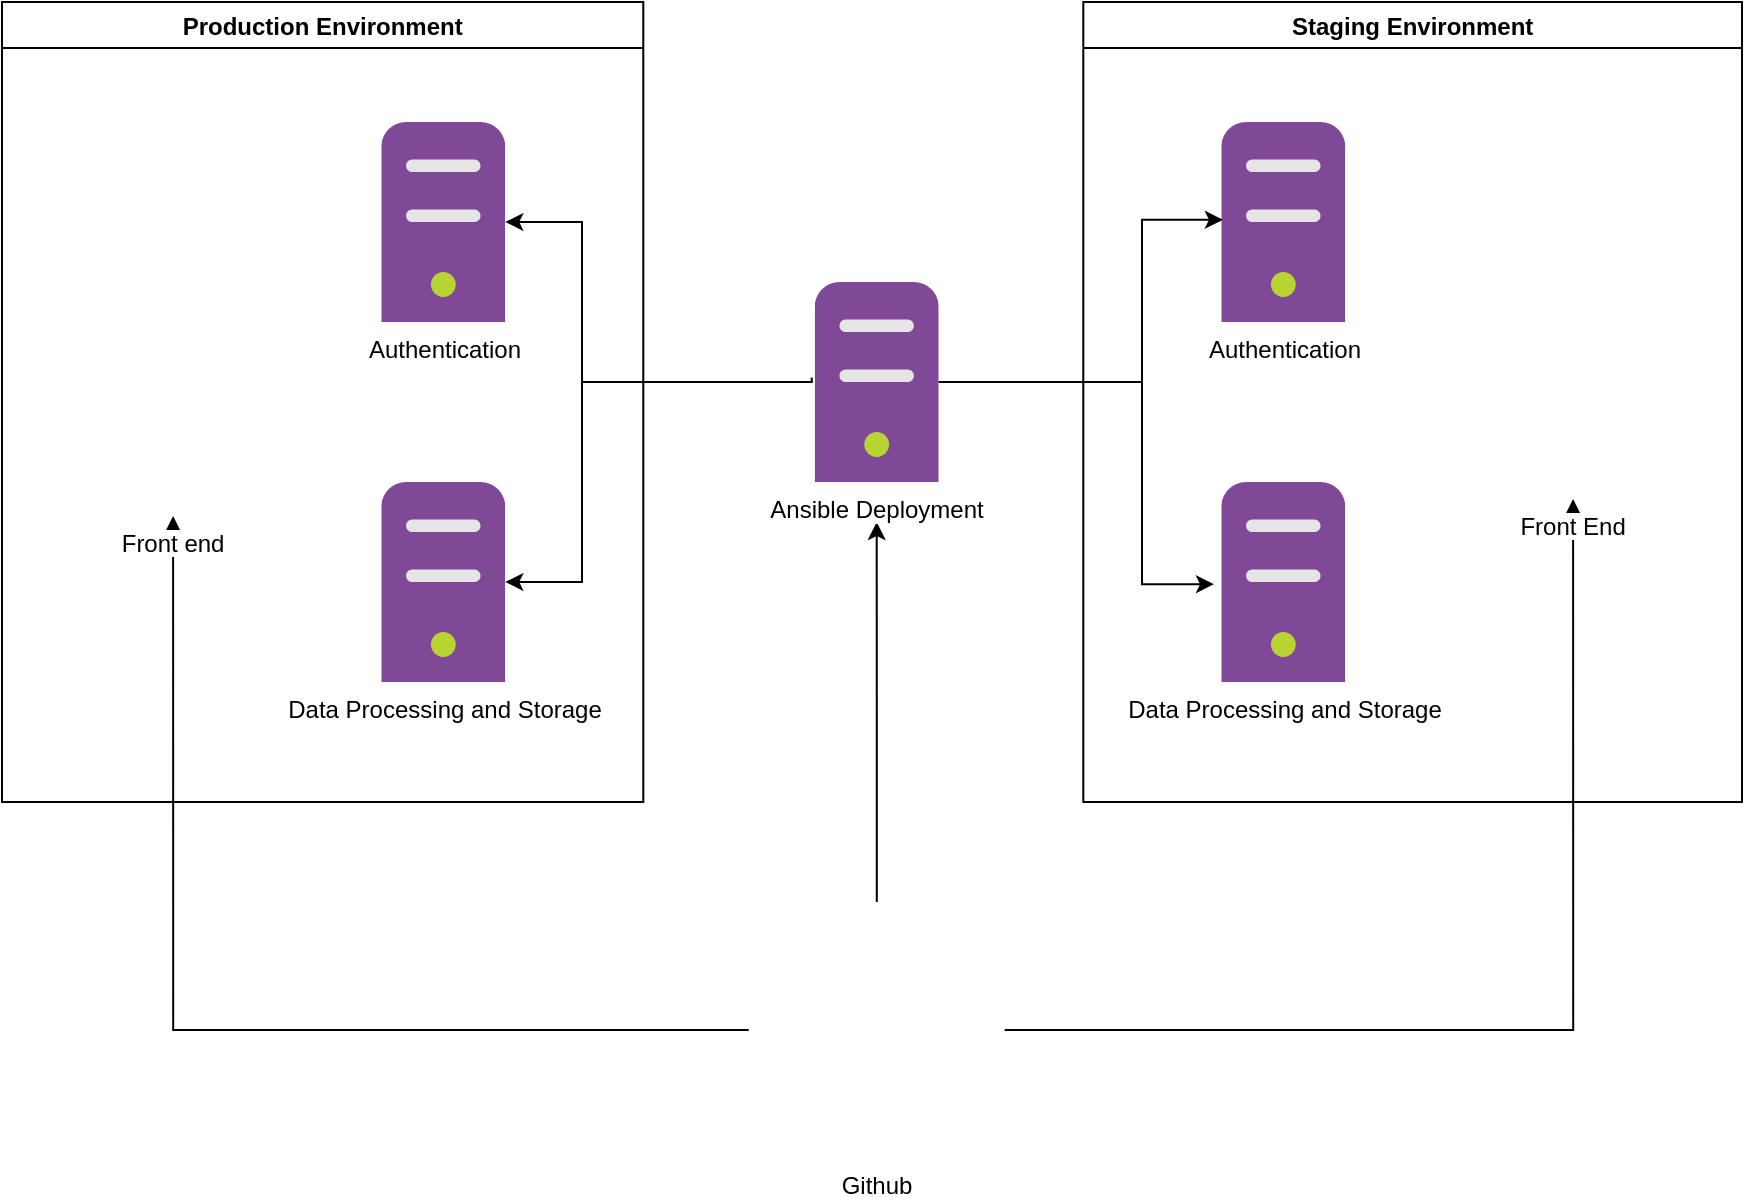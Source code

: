 <mxfile version="16.6.8" type="device"><diagram id="bq-pTLcdK7io9a9EhRFc" name="Page-1"><mxGraphModel dx="2100" dy="716" grid="1" gridSize="10" guides="1" tooltips="1" connect="1" arrows="1" fold="1" page="1" pageScale="1" pageWidth="827" pageHeight="1169" math="0" shadow="0"><root><mxCell id="0"/><mxCell id="1" parent="0"/><mxCell id="aR9XDiNgg3mOgcx8Sd0g-24" style="edgeStyle=orthogonalEdgeStyle;rounded=0;orthogonalLoop=1;jettySize=auto;html=1;" parent="1" source="aR9XDiNgg3mOgcx8Sd0g-1" edge="1"><mxGeometry relative="1" as="geometry"><mxPoint x="427.35" y="460" as="targetPoint"/></mxGeometry></mxCell><mxCell id="Etv37ER6txNWLbIS87yX-5" style="edgeStyle=orthogonalEdgeStyle;rounded=0;orthogonalLoop=1;jettySize=auto;html=1;exitX=0;exitY=0.5;exitDx=0;exitDy=0;entryX=0.5;entryY=1;entryDx=0;entryDy=0;" edge="1" parent="1" source="aR9XDiNgg3mOgcx8Sd0g-1" target="Etv37ER6txNWLbIS87yX-1"><mxGeometry relative="1" as="geometry"/></mxCell><mxCell id="Etv37ER6txNWLbIS87yX-7" style="edgeStyle=orthogonalEdgeStyle;rounded=0;orthogonalLoop=1;jettySize=auto;html=1;exitX=1;exitY=0.5;exitDx=0;exitDy=0;entryX=0.5;entryY=1;entryDx=0;entryDy=0;" edge="1" parent="1" source="aR9XDiNgg3mOgcx8Sd0g-1" target="Etv37ER6txNWLbIS87yX-6"><mxGeometry relative="1" as="geometry"/></mxCell><mxCell id="aR9XDiNgg3mOgcx8Sd0g-1" value="Github" style="shape=image;html=1;verticalAlign=top;verticalLabelPosition=bottom;labelBackgroundColor=#ffffff;imageAspect=0;aspect=fixed;image=https://cdn1.iconfinder.com/data/icons/picons-social/57/github_rounded-128.png" parent="1" vertex="1"><mxGeometry x="363.35" y="650" width="128" height="128" as="geometry"/></mxCell><mxCell id="aR9XDiNgg3mOgcx8Sd0g-7" value="Staging Environment" style="swimlane;" parent="1" vertex="1"><mxGeometry x="530.65" y="200" width="329.35" height="400" as="geometry"/></mxCell><mxCell id="aR9XDiNgg3mOgcx8Sd0g-12" value="Data Processing and Storage" style="sketch=0;aspect=fixed;html=1;points=[];align=center;image;fontSize=12;image=img/lib/mscae/Non_Azure_Machine.svg;" parent="aR9XDiNgg3mOgcx8Sd0g-7" vertex="1"><mxGeometry x="69" y="240" width="62" height="100" as="geometry"/></mxCell><mxCell id="aR9XDiNgg3mOgcx8Sd0g-13" value="Authentication" style="sketch=0;aspect=fixed;html=1;points=[];align=center;image;fontSize=12;image=img/lib/mscae/Non_Azure_Machine.svg;" parent="aR9XDiNgg3mOgcx8Sd0g-7" vertex="1"><mxGeometry x="69" y="60" width="62" height="100" as="geometry"/></mxCell><mxCell id="aR9XDiNgg3mOgcx8Sd0g-14" value="Authentication" style="sketch=0;aspect=fixed;html=1;points=[];align=center;image;fontSize=12;image=img/lib/mscae/Non_Azure_Machine.svg;" parent="aR9XDiNgg3mOgcx8Sd0g-7" vertex="1"><mxGeometry x="-351" y="60" width="62" height="100" as="geometry"/></mxCell><mxCell id="Etv37ER6txNWLbIS87yX-6" value="Front End" style="shape=image;verticalLabelPosition=bottom;labelBackgroundColor=default;verticalAlign=top;aspect=fixed;imageAspect=0;image=https://www.pinclipart.com/picdir/big/82-823312_websites-front-end-development-icon-clipart.png;" vertex="1" parent="aR9XDiNgg3mOgcx8Sd0g-7"><mxGeometry x="189.35" y="151.5" width="111.1" height="97" as="geometry"/></mxCell><mxCell id="aR9XDiNgg3mOgcx8Sd0g-8" value="Production Environment" style="swimlane;" parent="1" vertex="1"><mxGeometry x="-10" y="200" width="320.65" height="400" as="geometry"/></mxCell><mxCell id="aR9XDiNgg3mOgcx8Sd0g-11" value="Data Processing and Storage" style="sketch=0;aspect=fixed;html=1;points=[];align=center;image;fontSize=12;image=img/lib/mscae/Non_Azure_Machine.svg;" parent="aR9XDiNgg3mOgcx8Sd0g-8" vertex="1"><mxGeometry x="189.65" y="240" width="62" height="100" as="geometry"/></mxCell><mxCell id="Etv37ER6txNWLbIS87yX-1" value="Front end" style="shape=image;verticalLabelPosition=bottom;labelBackgroundColor=default;verticalAlign=top;aspect=fixed;imageAspect=0;image=https://www.pinclipart.com/picdir/big/82-823312_websites-front-end-development-icon-clipart.png;" vertex="1" parent="aR9XDiNgg3mOgcx8Sd0g-8"><mxGeometry x="30" y="160" width="111.1" height="97" as="geometry"/></mxCell><mxCell id="aR9XDiNgg3mOgcx8Sd0g-16" style="edgeStyle=orthogonalEdgeStyle;rounded=0;orthogonalLoop=1;jettySize=auto;html=1;" parent="1" target="aR9XDiNgg3mOgcx8Sd0g-14" edge="1"><mxGeometry relative="1" as="geometry"><mxPoint x="356.7" y="390" as="sourcePoint"/><Array as="points"><mxPoint x="280" y="390"/><mxPoint x="280" y="310"/></Array></mxGeometry></mxCell><mxCell id="aR9XDiNgg3mOgcx8Sd0g-17" style="edgeStyle=orthogonalEdgeStyle;rounded=0;orthogonalLoop=1;jettySize=auto;html=1;exitX=-0.024;exitY=0.478;exitDx=0;exitDy=0;exitPerimeter=0;" parent="1" source="aR9XDiNgg3mOgcx8Sd0g-21" target="aR9XDiNgg3mOgcx8Sd0g-11" edge="1"><mxGeometry relative="1" as="geometry"><mxPoint x="380" y="390" as="sourcePoint"/><Array as="points"><mxPoint x="395" y="390"/><mxPoint x="280" y="390"/><mxPoint x="280" y="490"/></Array></mxGeometry></mxCell><mxCell id="aR9XDiNgg3mOgcx8Sd0g-22" style="edgeStyle=orthogonalEdgeStyle;rounded=0;orthogonalLoop=1;jettySize=auto;html=1;entryX=0.013;entryY=0.489;entryDx=0;entryDy=0;entryPerimeter=0;" parent="1" source="aR9XDiNgg3mOgcx8Sd0g-21" target="aR9XDiNgg3mOgcx8Sd0g-13" edge="1"><mxGeometry relative="1" as="geometry"><Array as="points"><mxPoint x="560" y="390"/><mxPoint x="560" y="309"/></Array></mxGeometry></mxCell><mxCell id="aR9XDiNgg3mOgcx8Sd0g-23" style="edgeStyle=orthogonalEdgeStyle;rounded=0;orthogonalLoop=1;jettySize=auto;html=1;entryX=-0.059;entryY=0.511;entryDx=0;entryDy=0;entryPerimeter=0;" parent="1" source="aR9XDiNgg3mOgcx8Sd0g-21" target="aR9XDiNgg3mOgcx8Sd0g-12" edge="1"><mxGeometry relative="1" as="geometry"><Array as="points"><mxPoint x="560" y="390"/><mxPoint x="560" y="491"/></Array></mxGeometry></mxCell><mxCell id="aR9XDiNgg3mOgcx8Sd0g-21" value="Ansible Deployment" style="sketch=0;aspect=fixed;html=1;points=[];align=center;image;fontSize=12;image=img/lib/mscae/Non_Azure_Machine.svg;" parent="1" vertex="1"><mxGeometry x="396.35" y="340" width="62" height="100" as="geometry"/></mxCell></root></mxGraphModel></diagram></mxfile>